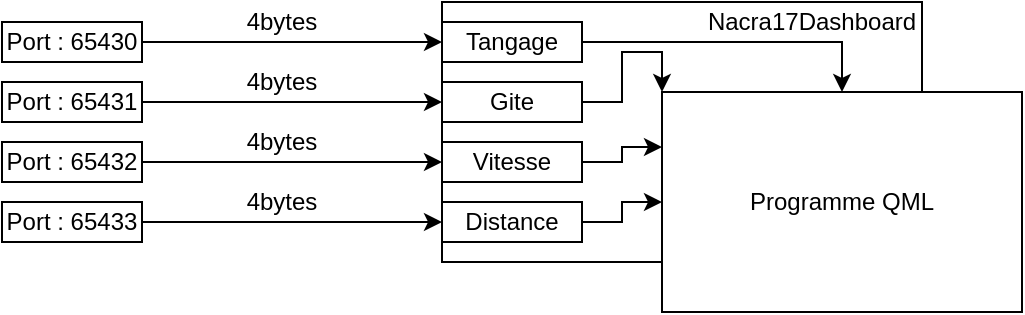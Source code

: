 <mxfile version="14.2.9" type="device"><diagram id="dTDftGwCT9bx2la4prE4" name="Page-1"><mxGraphModel dx="677" dy="363" grid="1" gridSize="10" guides="1" tooltips="1" connect="1" arrows="1" fold="1" page="1" pageScale="1" pageWidth="827" pageHeight="1169" math="0" shadow="0"><root><mxCell id="0"/><mxCell id="1" parent="0"/><mxCell id="lLEIx29SVZ-ewhvazU6s-2" value="" style="rounded=0;whiteSpace=wrap;html=1;" vertex="1" parent="1"><mxGeometry x="360" y="110" width="240" height="130" as="geometry"/></mxCell><mxCell id="lLEIx29SVZ-ewhvazU6s-12" style="edgeStyle=orthogonalEdgeStyle;rounded=0;orthogonalLoop=1;jettySize=auto;html=1;exitX=1;exitY=0.5;exitDx=0;exitDy=0;entryX=0;entryY=0.5;entryDx=0;entryDy=0;" edge="1" parent="1" source="lLEIx29SVZ-ewhvazU6s-3" target="lLEIx29SVZ-ewhvazU6s-8"><mxGeometry relative="1" as="geometry"/></mxCell><mxCell id="lLEIx29SVZ-ewhvazU6s-3" value="Port : 65430" style="rounded=0;whiteSpace=wrap;html=1;" vertex="1" parent="1"><mxGeometry x="140" y="120" width="70" height="20" as="geometry"/></mxCell><mxCell id="lLEIx29SVZ-ewhvazU6s-13" style="edgeStyle=orthogonalEdgeStyle;rounded=0;orthogonalLoop=1;jettySize=auto;html=1;exitX=1;exitY=0.5;exitDx=0;exitDy=0;entryX=0;entryY=0.5;entryDx=0;entryDy=0;" edge="1" parent="1" source="lLEIx29SVZ-ewhvazU6s-5" target="lLEIx29SVZ-ewhvazU6s-9"><mxGeometry relative="1" as="geometry"/></mxCell><mxCell id="lLEIx29SVZ-ewhvazU6s-5" value="Port : 65431" style="rounded=0;whiteSpace=wrap;html=1;" vertex="1" parent="1"><mxGeometry x="140" y="150" width="70" height="20" as="geometry"/></mxCell><mxCell id="lLEIx29SVZ-ewhvazU6s-14" style="edgeStyle=orthogonalEdgeStyle;rounded=0;orthogonalLoop=1;jettySize=auto;html=1;exitX=1;exitY=0.5;exitDx=0;exitDy=0;entryX=0;entryY=0.5;entryDx=0;entryDy=0;" edge="1" parent="1" source="lLEIx29SVZ-ewhvazU6s-6" target="lLEIx29SVZ-ewhvazU6s-10"><mxGeometry relative="1" as="geometry"/></mxCell><mxCell id="lLEIx29SVZ-ewhvazU6s-6" value="Port : 65432" style="rounded=0;whiteSpace=wrap;html=1;" vertex="1" parent="1"><mxGeometry x="140" y="180" width="70" height="20" as="geometry"/></mxCell><mxCell id="lLEIx29SVZ-ewhvazU6s-15" style="edgeStyle=orthogonalEdgeStyle;rounded=0;orthogonalLoop=1;jettySize=auto;html=1;exitX=1;exitY=0.5;exitDx=0;exitDy=0;entryX=0;entryY=0.5;entryDx=0;entryDy=0;" edge="1" parent="1" source="lLEIx29SVZ-ewhvazU6s-7" target="lLEIx29SVZ-ewhvazU6s-11"><mxGeometry relative="1" as="geometry"/></mxCell><mxCell id="lLEIx29SVZ-ewhvazU6s-7" value="Port : 65433" style="rounded=0;whiteSpace=wrap;html=1;" vertex="1" parent="1"><mxGeometry x="140" y="210" width="70" height="20" as="geometry"/></mxCell><mxCell id="lLEIx29SVZ-ewhvazU6s-26" style="edgeStyle=orthogonalEdgeStyle;rounded=0;orthogonalLoop=1;jettySize=auto;html=1;exitX=1;exitY=0.5;exitDx=0;exitDy=0;" edge="1" parent="1" source="lLEIx29SVZ-ewhvazU6s-8" target="lLEIx29SVZ-ewhvazU6s-20"><mxGeometry relative="1" as="geometry"/></mxCell><mxCell id="lLEIx29SVZ-ewhvazU6s-8" value="Tangage" style="rounded=0;whiteSpace=wrap;html=1;" vertex="1" parent="1"><mxGeometry x="360" y="120" width="70" height="20" as="geometry"/></mxCell><mxCell id="lLEIx29SVZ-ewhvazU6s-25" style="edgeStyle=orthogonalEdgeStyle;rounded=0;orthogonalLoop=1;jettySize=auto;html=1;exitX=1;exitY=0.5;exitDx=0;exitDy=0;entryX=0;entryY=0;entryDx=0;entryDy=0;" edge="1" parent="1" source="lLEIx29SVZ-ewhvazU6s-9" target="lLEIx29SVZ-ewhvazU6s-20"><mxGeometry relative="1" as="geometry"/></mxCell><mxCell id="lLEIx29SVZ-ewhvazU6s-9" value="Gite" style="rounded=0;whiteSpace=wrap;html=1;" vertex="1" parent="1"><mxGeometry x="360" y="150" width="70" height="20" as="geometry"/></mxCell><mxCell id="lLEIx29SVZ-ewhvazU6s-24" style="edgeStyle=orthogonalEdgeStyle;rounded=0;orthogonalLoop=1;jettySize=auto;html=1;exitX=1;exitY=0.5;exitDx=0;exitDy=0;entryX=0;entryY=0.25;entryDx=0;entryDy=0;" edge="1" parent="1" source="lLEIx29SVZ-ewhvazU6s-10" target="lLEIx29SVZ-ewhvazU6s-20"><mxGeometry relative="1" as="geometry"/></mxCell><mxCell id="lLEIx29SVZ-ewhvazU6s-10" value="Vitesse" style="rounded=0;whiteSpace=wrap;html=1;" vertex="1" parent="1"><mxGeometry x="360" y="180" width="70" height="20" as="geometry"/></mxCell><mxCell id="lLEIx29SVZ-ewhvazU6s-23" style="edgeStyle=orthogonalEdgeStyle;rounded=0;orthogonalLoop=1;jettySize=auto;html=1;entryX=0;entryY=0.5;entryDx=0;entryDy=0;" edge="1" parent="1" source="lLEIx29SVZ-ewhvazU6s-11" target="lLEIx29SVZ-ewhvazU6s-20"><mxGeometry relative="1" as="geometry"/></mxCell><mxCell id="lLEIx29SVZ-ewhvazU6s-11" value="Distance" style="rounded=0;whiteSpace=wrap;html=1;" vertex="1" parent="1"><mxGeometry x="360" y="210" width="70" height="20" as="geometry"/></mxCell><mxCell id="lLEIx29SVZ-ewhvazU6s-16" value="4bytes" style="text;html=1;strokeColor=none;fillColor=none;align=center;verticalAlign=middle;whiteSpace=wrap;rounded=0;" vertex="1" parent="1"><mxGeometry x="260" y="200" width="40" height="20" as="geometry"/></mxCell><mxCell id="lLEIx29SVZ-ewhvazU6s-17" value="4bytes" style="text;html=1;strokeColor=none;fillColor=none;align=center;verticalAlign=middle;whiteSpace=wrap;rounded=0;" vertex="1" parent="1"><mxGeometry x="260" y="170" width="40" height="20" as="geometry"/></mxCell><mxCell id="lLEIx29SVZ-ewhvazU6s-18" value="4bytes" style="text;html=1;strokeColor=none;fillColor=none;align=center;verticalAlign=middle;whiteSpace=wrap;rounded=0;" vertex="1" parent="1"><mxGeometry x="260" y="140" width="40" height="20" as="geometry"/></mxCell><mxCell id="lLEIx29SVZ-ewhvazU6s-19" value="4bytes" style="text;html=1;strokeColor=none;fillColor=none;align=center;verticalAlign=middle;whiteSpace=wrap;rounded=0;" vertex="1" parent="1"><mxGeometry x="260" y="110" width="40" height="20" as="geometry"/></mxCell><mxCell id="lLEIx29SVZ-ewhvazU6s-20" value="Programme QML" style="rounded=0;whiteSpace=wrap;html=1;" vertex="1" parent="1"><mxGeometry x="470" y="155" width="180" height="110" as="geometry"/></mxCell><mxCell id="lLEIx29SVZ-ewhvazU6s-27" value="Nacra17Dashboard" style="text;html=1;strokeColor=none;fillColor=none;align=center;verticalAlign=middle;whiteSpace=wrap;rounded=0;" vertex="1" parent="1"><mxGeometry x="490" y="110" width="110" height="20" as="geometry"/></mxCell></root></mxGraphModel></diagram></mxfile>